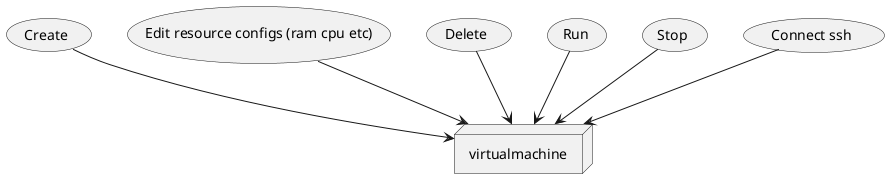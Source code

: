 @startuml 
node virtualmachine

usecase "Create" as creation
usecase "Edit resource configs (ram cpu etc)" as modification
usecase "Delete" as deletion
usecase "Run" as start
usecase "Stop" as stop
usecase "Connect ssh" as ssh

creation --> virtualmachine
modification --> virtualmachine
deletion --> virtualmachine
start --> virtualmachine
stop --> virtualmachine
ssh --> virtualmachine
@enduml